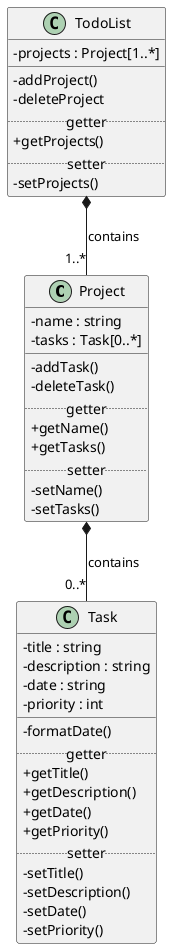 @startuml todo-list-app

skinparam classAttributeIconSize 0

Project *-- "0..*" Task : contains
TodoList *-- "1..*" Project : contains


class Task {
    -title : string
    -description : string
    -date : string
    -priority : int
    __
    -formatDate()
    .. getter ..
    +getTitle()
    +getDescription()
    +getDate()
    +getPriority()
    .. setter ..
    -setTitle()
    -setDescription()
    -setDate()
    -setPriority()
}

class Project {
    -name : string
    -tasks : Task[0..*]
    __
    -addTask()
    -deleteTask()
    .. getter ..
    +getName()
    +getTasks()
    .. setter ..
    -setName()
    -setTasks()
}

class TodoList {
    -projects : Project[1..*]
    __
    -addProject()
    -deleteProject
    .. getter ..
    +getProjects()
    .. setter ..
    -setProjects()
}

@enduml
